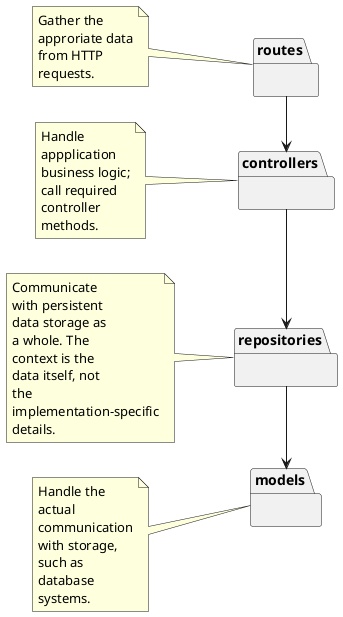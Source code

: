 @startuml server-architecture-package-overview
  left to right direction
  package routes {}
  package controllers {}
  package repositories {}
  package models {}

  ' skinparam maxMessageSize 100
  skinparam wrapWidth 100

  routes -> controllers
  note "Gather the approriate data from HTTP requests." as routenote
  routenote .- routes

  note "Handle appplication business logic; call required controller methods." as ctrlnote
  ctrlnote .- controllers

  controllers -> repositories

  note "Communicate with persistent data storage as a whole. The context is the data itself, not the implementation-specific details." as reponote
  reponote .- repositories

  repositories -> models

  note "Handle the actual communication with storage, such as database systems." as modelnote
  modelnote .- models
@enduml

@startuml server-architecture-controllers
  package controllers {
    class Controller {}
    class ConfigController {}
    class SessionController {}
    class UserController {}
  }

  ConfigController --|> Controller
  SessionController --|> Controller
  UserController --|> Controller

@enduml

@startuml server-architecture-repositories
  left to right direction
  package repositories {
    interface IRepository {}
    package mongo {
      class MongoRepository {}
    }
  }

  package models {
    package models.mongo {
        class Config {}
        class Session {}
        class User {}
    }
  }

  Config -> MongoRepository
  Session -> MongoRepository
  User -> MongoRepository

  MongoRepository --|> IRepository
@enduml

@startuml server-architecture-models
  package models {
    interface IModel {}
    interface IConfig {}
    interface ISession {}
    interface IUser {}

    package mongo {
        class Config {}
        class Session {}
        class User {}
    }
  }

  IConfig --|> IModel
  ISession --|> IModel
  IUser --|> IModel

  Config --|> IConfig
  Session --|> ISession
  User --|> IUser
@enduml